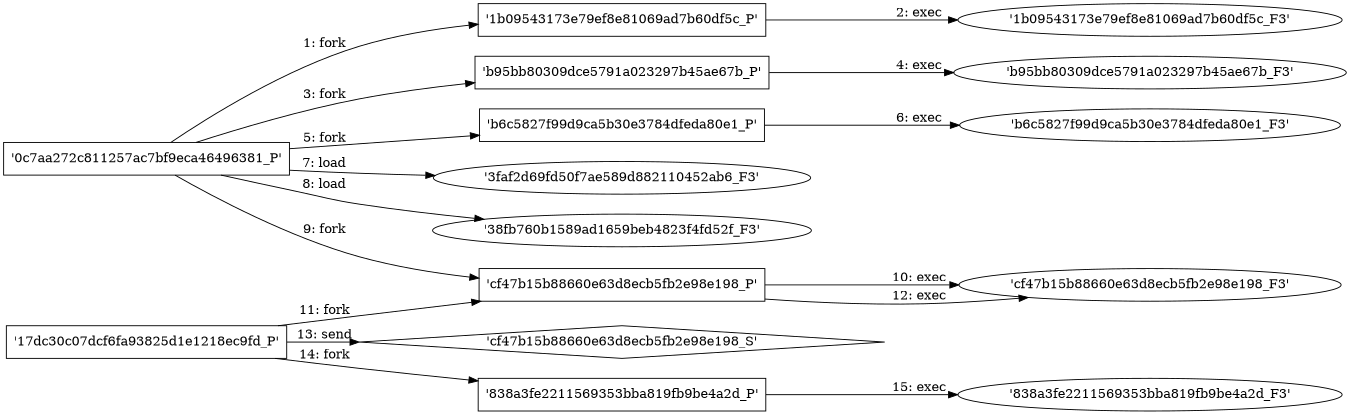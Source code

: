 digraph "D:\Learning\Paper\apt\基于CTI的攻击预警\Dataset\攻击图\ASGfromALLCTI\Detecting Silly Javascript Obfuscation Techniques.dot" {
rankdir="LR"
size="9"
fixedsize="false"
splines="true"
nodesep=0.3
ranksep=0
fontsize=10
overlap="scalexy"
engine= "neato"
	"'0c7aa272c811257ac7bf9eca46496381_P'" [node_type=Process shape=box]
	"'1b09543173e79ef8e81069ad7b60df5c_P'" [node_type=Process shape=box]
	"'0c7aa272c811257ac7bf9eca46496381_P'" -> "'1b09543173e79ef8e81069ad7b60df5c_P'" [label="1: fork"]
	"'1b09543173e79ef8e81069ad7b60df5c_P'" [node_type=Process shape=box]
	"'1b09543173e79ef8e81069ad7b60df5c_F3'" [node_type=File shape=ellipse]
	"'1b09543173e79ef8e81069ad7b60df5c_P'" -> "'1b09543173e79ef8e81069ad7b60df5c_F3'" [label="2: exec"]
	"'0c7aa272c811257ac7bf9eca46496381_P'" [node_type=Process shape=box]
	"'b95bb80309dce5791a023297b45ae67b_P'" [node_type=Process shape=box]
	"'0c7aa272c811257ac7bf9eca46496381_P'" -> "'b95bb80309dce5791a023297b45ae67b_P'" [label="3: fork"]
	"'b95bb80309dce5791a023297b45ae67b_P'" [node_type=Process shape=box]
	"'b95bb80309dce5791a023297b45ae67b_F3'" [node_type=File shape=ellipse]
	"'b95bb80309dce5791a023297b45ae67b_P'" -> "'b95bb80309dce5791a023297b45ae67b_F3'" [label="4: exec"]
	"'0c7aa272c811257ac7bf9eca46496381_P'" [node_type=Process shape=box]
	"'b6c5827f99d9ca5b30e3784dfeda80e1_P'" [node_type=Process shape=box]
	"'0c7aa272c811257ac7bf9eca46496381_P'" -> "'b6c5827f99d9ca5b30e3784dfeda80e1_P'" [label="5: fork"]
	"'b6c5827f99d9ca5b30e3784dfeda80e1_P'" [node_type=Process shape=box]
	"'b6c5827f99d9ca5b30e3784dfeda80e1_F3'" [node_type=File shape=ellipse]
	"'b6c5827f99d9ca5b30e3784dfeda80e1_P'" -> "'b6c5827f99d9ca5b30e3784dfeda80e1_F3'" [label="6: exec"]
	"'3faf2d69fd50f7ae589d882110452ab6_F3'" [node_type=file shape=ellipse]
	"'0c7aa272c811257ac7bf9eca46496381_P'" [node_type=Process shape=box]
	"'0c7aa272c811257ac7bf9eca46496381_P'" -> "'3faf2d69fd50f7ae589d882110452ab6_F3'" [label="7: load"]
	"'38fb760b1589ad1659beb4823f4fd52f_F3'" [node_type=file shape=ellipse]
	"'0c7aa272c811257ac7bf9eca46496381_P'" [node_type=Process shape=box]
	"'0c7aa272c811257ac7bf9eca46496381_P'" -> "'38fb760b1589ad1659beb4823f4fd52f_F3'" [label="8: load"]
	"'0c7aa272c811257ac7bf9eca46496381_P'" [node_type=Process shape=box]
	"'cf47b15b88660e63d8ecb5fb2e98e198_P'" [node_type=Process shape=box]
	"'0c7aa272c811257ac7bf9eca46496381_P'" -> "'cf47b15b88660e63d8ecb5fb2e98e198_P'" [label="9: fork"]
	"'cf47b15b88660e63d8ecb5fb2e98e198_P'" [node_type=Process shape=box]
	"'cf47b15b88660e63d8ecb5fb2e98e198_F3'" [node_type=File shape=ellipse]
	"'cf47b15b88660e63d8ecb5fb2e98e198_P'" -> "'cf47b15b88660e63d8ecb5fb2e98e198_F3'" [label="10: exec"]
	"'17dc30c07dcf6fa93825d1e1218ec9fd_P'" [node_type=Process shape=box]
	"'cf47b15b88660e63d8ecb5fb2e98e198_P'" [node_type=Process shape=box]
	"'17dc30c07dcf6fa93825d1e1218ec9fd_P'" -> "'cf47b15b88660e63d8ecb5fb2e98e198_P'" [label="11: fork"]
	"'cf47b15b88660e63d8ecb5fb2e98e198_P'" [node_type=Process shape=box]
	"'cf47b15b88660e63d8ecb5fb2e98e198_F3'" [node_type=File shape=ellipse]
	"'cf47b15b88660e63d8ecb5fb2e98e198_P'" -> "'cf47b15b88660e63d8ecb5fb2e98e198_F3'" [label="12: exec"]
	"'cf47b15b88660e63d8ecb5fb2e98e198_S'" [node_type=Socket shape=diamond]
	"'17dc30c07dcf6fa93825d1e1218ec9fd_P'" [node_type=Process shape=box]
	"'17dc30c07dcf6fa93825d1e1218ec9fd_P'" -> "'cf47b15b88660e63d8ecb5fb2e98e198_S'" [label="13: send"]
	"'17dc30c07dcf6fa93825d1e1218ec9fd_P'" [node_type=Process shape=box]
	"'838a3fe2211569353bba819fb9be4a2d_P'" [node_type=Process shape=box]
	"'17dc30c07dcf6fa93825d1e1218ec9fd_P'" -> "'838a3fe2211569353bba819fb9be4a2d_P'" [label="14: fork"]
	"'838a3fe2211569353bba819fb9be4a2d_P'" [node_type=Process shape=box]
	"'838a3fe2211569353bba819fb9be4a2d_F3'" [node_type=File shape=ellipse]
	"'838a3fe2211569353bba819fb9be4a2d_P'" -> "'838a3fe2211569353bba819fb9be4a2d_F3'" [label="15: exec"]
}
